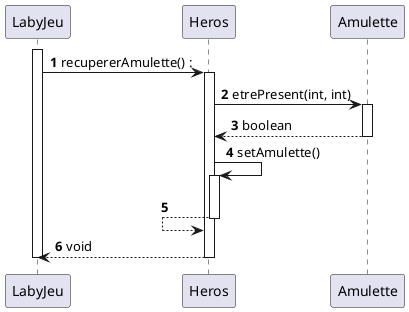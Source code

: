 @startuml
'https://plantuml.com/sequence-diagram

autonumber

Participant "LabyJeu" as labyjeu
Participant "Heros" as heros
Participant "Amulette" as amulette

activate labyjeu
labyjeu ->  heros : recupererAmulette() :

activate heros
heros -> amulette : etrePresent(int, int)

activate amulette
heros <-- amulette : boolean
deactivate amulette
heros -> heros : setAmulette()
activate heros

heros <-- heros
deactivate heros

labyjeu <-- heros : void

deactivate heros
deactivate labyjeu

@enduml
